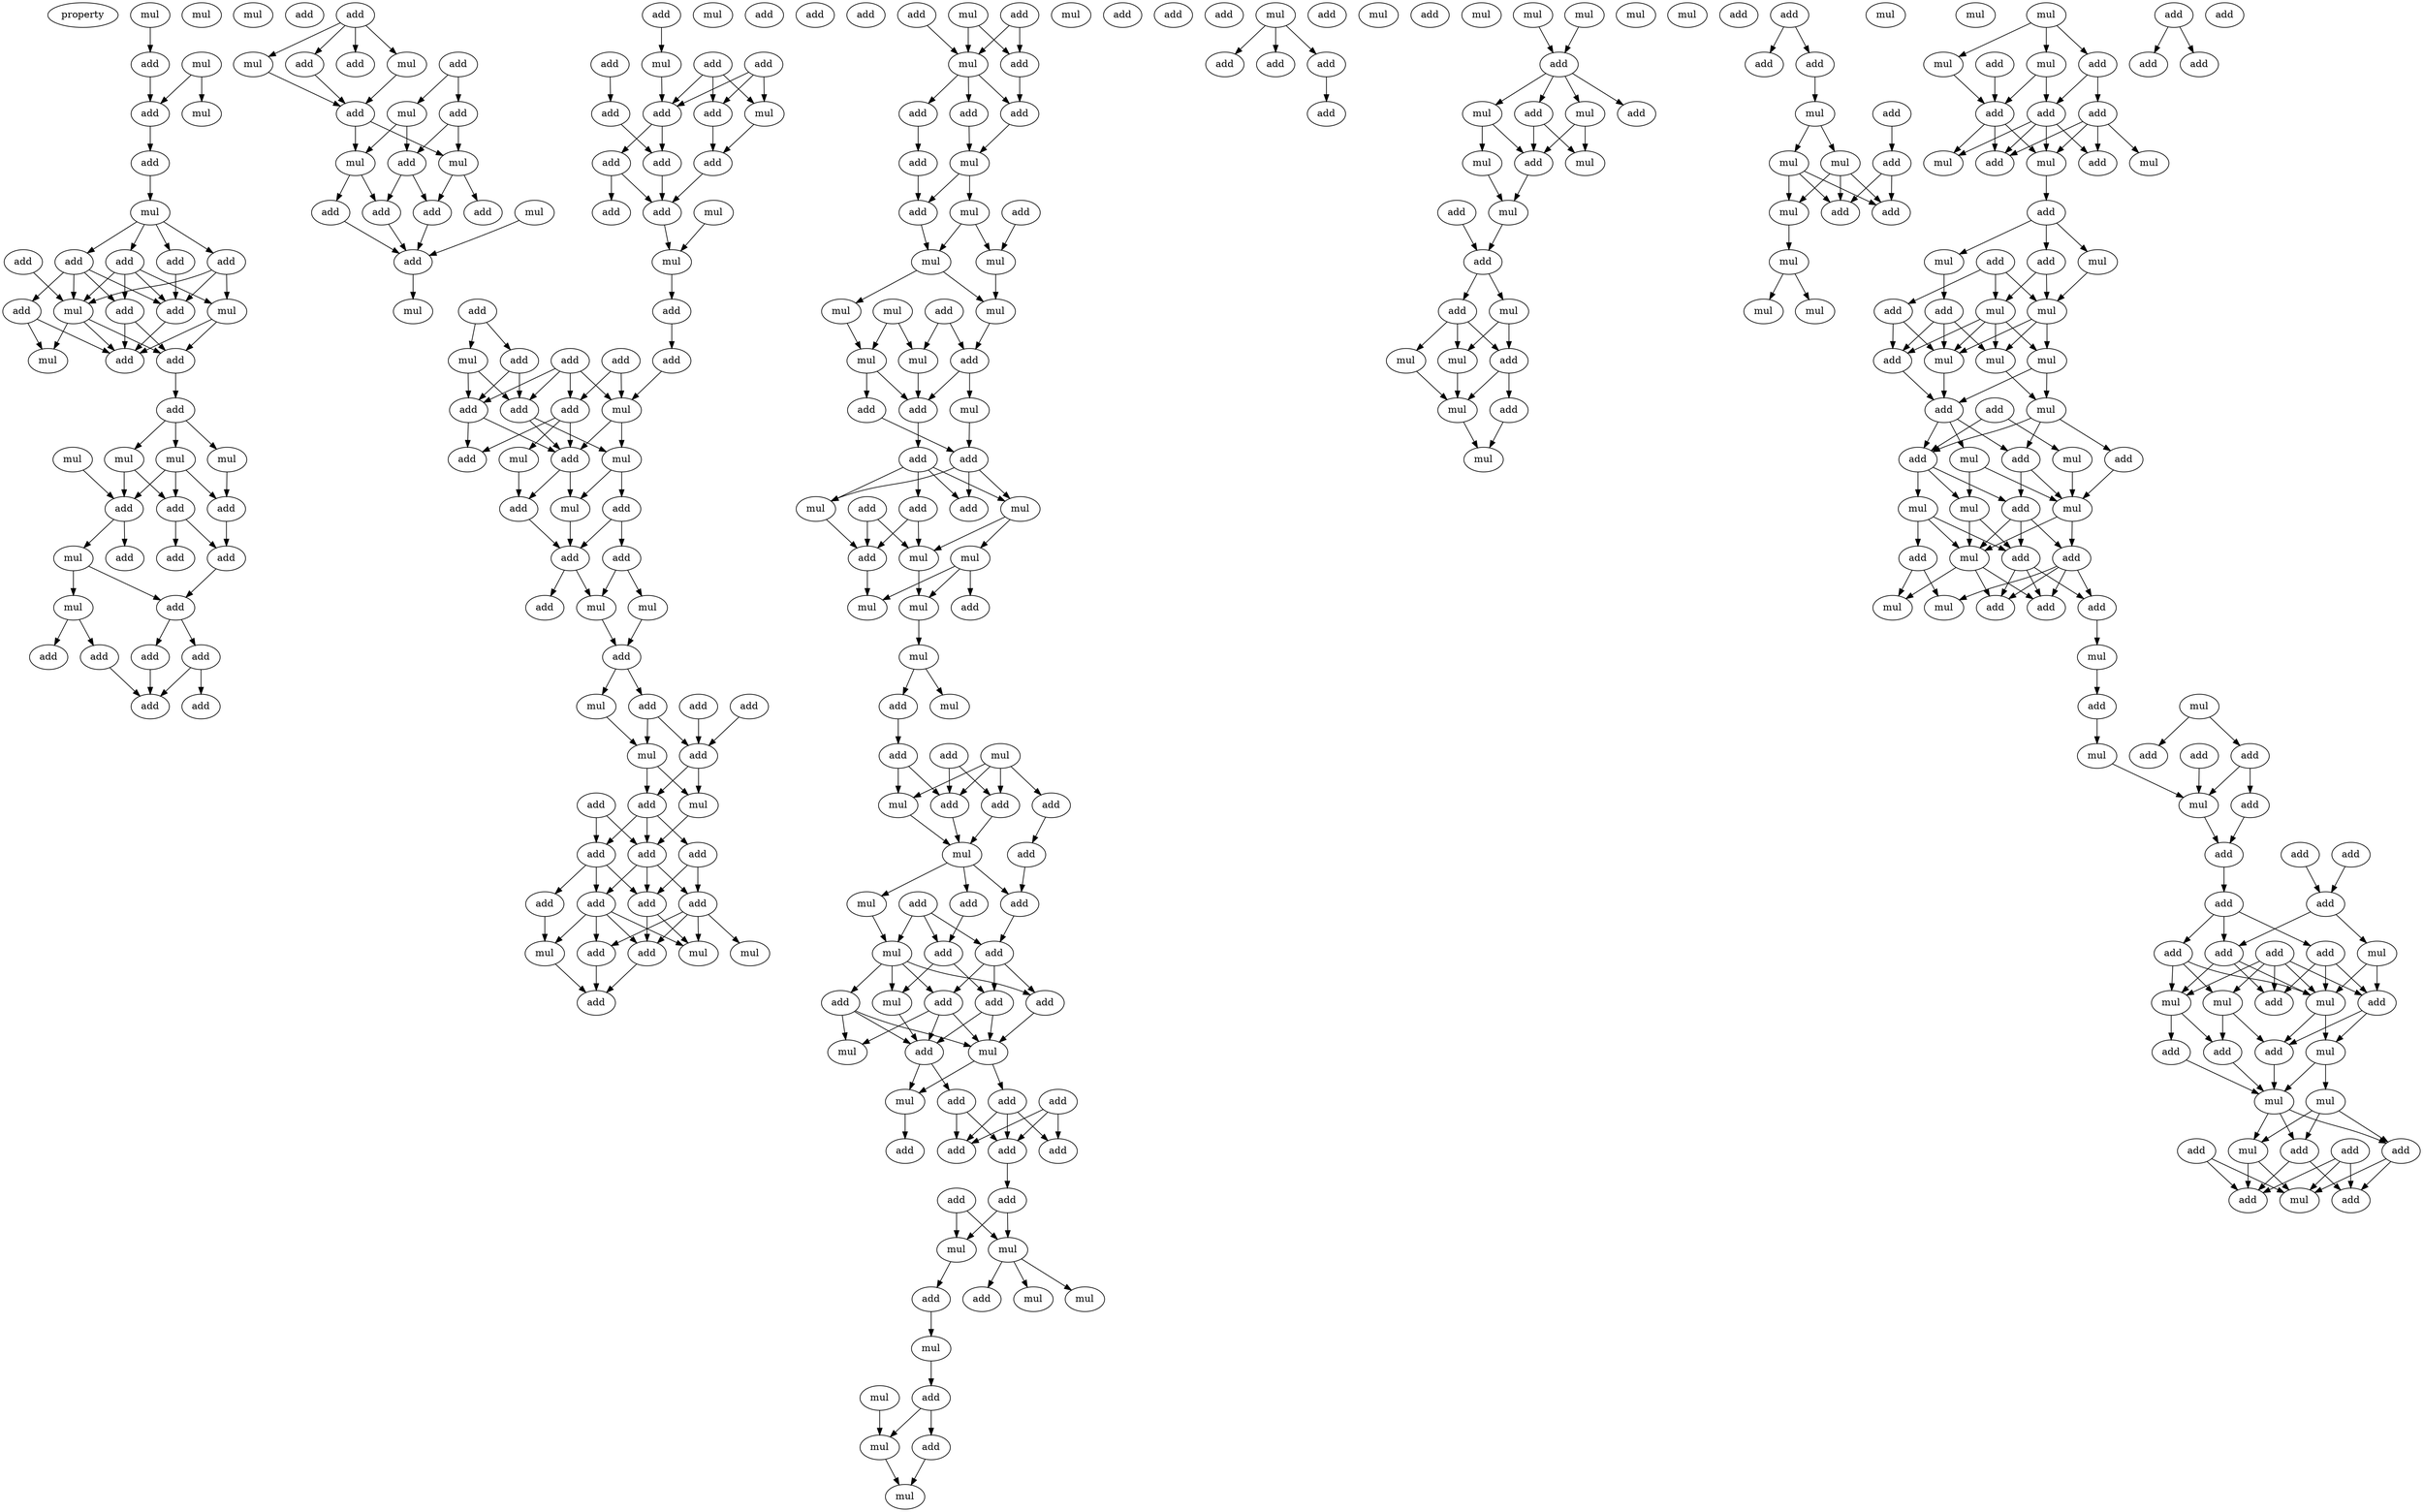 digraph {
    node [fontcolor=black]
    property [mul=2,lf=1.4]
    0 [ label = mul ];
    1 [ label = mul ];
    2 [ label = mul ];
    3 [ label = add ];
    4 [ label = mul ];
    5 [ label = add ];
    6 [ label = add ];
    7 [ label = mul ];
    8 [ label = add ];
    9 [ label = add ];
    10 [ label = add ];
    11 [ label = add ];
    12 [ label = add ];
    13 [ label = add ];
    14 [ label = mul ];
    15 [ label = add ];
    16 [ label = mul ];
    17 [ label = add ];
    18 [ label = add ];
    19 [ label = add ];
    20 [ label = mul ];
    21 [ label = add ];
    22 [ label = mul ];
    23 [ label = mul ];
    24 [ label = mul ];
    25 [ label = mul ];
    26 [ label = mul ];
    27 [ label = add ];
    28 [ label = add ];
    29 [ label = add ];
    30 [ label = mul ];
    31 [ label = add ];
    32 [ label = add ];
    33 [ label = add ];
    34 [ label = add ];
    35 [ label = mul ];
    36 [ label = add ];
    37 [ label = add ];
    38 [ label = add ];
    39 [ label = add ];
    40 [ label = add ];
    41 [ label = add ];
    42 [ label = add ];
    43 [ label = add ];
    44 [ label = add ];
    45 [ label = mul ];
    46 [ label = add ];
    47 [ label = mul ];
    48 [ label = add ];
    49 [ label = mul ];
    50 [ label = add ];
    51 [ label = add ];
    52 [ label = mul ];
    53 [ label = mul ];
    54 [ label = add ];
    55 [ label = mul ];
    56 [ label = add ];
    57 [ label = add ];
    58 [ label = add ];
    59 [ label = add ];
    60 [ label = add ];
    61 [ label = mul ];
    62 [ label = add ];
    63 [ label = add ];
    64 [ label = mul ];
    65 [ label = add ];
    66 [ label = add ];
    67 [ label = add ];
    68 [ label = add ];
    69 [ label = mul ];
    70 [ label = add ];
    71 [ label = add ];
    72 [ label = add ];
    73 [ label = add ];
    74 [ label = mul ];
    75 [ label = add ];
    76 [ label = add ];
    77 [ label = mul ];
    78 [ label = add ];
    79 [ label = add ];
    80 [ label = add ];
    81 [ label = add ];
    82 [ label = add ];
    83 [ label = mul ];
    84 [ label = add ];
    85 [ label = mul ];
    86 [ label = add ];
    87 [ label = add ];
    88 [ label = add ];
    89 [ label = add ];
    90 [ label = add ];
    91 [ label = mul ];
    92 [ label = mul ];
    93 [ label = add ];
    94 [ label = mul ];
    95 [ label = add ];
    96 [ label = add ];
    97 [ label = add ];
    98 [ label = add ];
    99 [ label = mul ];
    100 [ label = mul ];
    101 [ label = mul ];
    102 [ label = add ];
    103 [ label = mul ];
    104 [ label = add ];
    105 [ label = add ];
    106 [ label = add ];
    107 [ label = add ];
    108 [ label = add ];
    109 [ label = mul ];
    110 [ label = mul ];
    111 [ label = add ];
    112 [ label = add ];
    113 [ label = add ];
    114 [ label = add ];
    115 [ label = add ];
    116 [ label = add ];
    117 [ label = add ];
    118 [ label = add ];
    119 [ label = add ];
    120 [ label = add ];
    121 [ label = add ];
    122 [ label = mul ];
    123 [ label = mul ];
    124 [ label = add ];
    125 [ label = mul ];
    126 [ label = add ];
    127 [ label = add ];
    128 [ label = add ];
    129 [ label = mul ];
    130 [ label = add ];
    131 [ label = add ];
    132 [ label = mul ];
    133 [ label = add ];
    134 [ label = add ];
    135 [ label = add ];
    136 [ label = mul ];
    137 [ label = add ];
    138 [ label = add ];
    139 [ label = mul ];
    140 [ label = mul ];
    141 [ label = add ];
    142 [ label = mul ];
    143 [ label = mul ];
    144 [ label = mul ];
    145 [ label = add ];
    146 [ label = mul ];
    147 [ label = mul ];
    148 [ label = add ];
    149 [ label = add ];
    150 [ label = mul ];
    151 [ label = mul ];
    152 [ label = add ];
    153 [ label = mul ];
    154 [ label = add ];
    155 [ label = add ];
    156 [ label = add ];
    157 [ label = add ];
    158 [ label = add ];
    159 [ label = mul ];
    160 [ label = mul ];
    161 [ label = add ];
    162 [ label = mul ];
    163 [ label = mul ];
    164 [ label = add ];
    165 [ label = mul ];
    166 [ label = add ];
    167 [ label = add ];
    168 [ label = mul ];
    169 [ label = mul ];
    170 [ label = add ];
    171 [ label = mul ];
    172 [ label = add ];
    173 [ label = add ];
    174 [ label = mul ];
    175 [ label = add ];
    176 [ label = add ];
    177 [ label = mul ];
    178 [ label = add ];
    179 [ label = mul ];
    180 [ label = add ];
    181 [ label = add ];
    182 [ label = add ];
    183 [ label = mul ];
    184 [ label = add ];
    185 [ label = add ];
    186 [ label = mul ];
    187 [ label = add ];
    188 [ label = add ];
    189 [ label = add ];
    190 [ label = add ];
    191 [ label = add ];
    192 [ label = mul ];
    193 [ label = mul ];
    194 [ label = mul ];
    195 [ label = add ];
    196 [ label = add ];
    197 [ label = add ];
    198 [ label = mul ];
    199 [ label = add ];
    200 [ label = add ];
    201 [ label = add ];
    202 [ label = add ];
    203 [ label = add ];
    204 [ label = add ];
    205 [ label = add ];
    206 [ label = mul ];
    207 [ label = mul ];
    208 [ label = add ];
    209 [ label = add ];
    210 [ label = mul ];
    211 [ label = mul ];
    212 [ label = mul ];
    213 [ label = add ];
    214 [ label = mul ];
    215 [ label = add ];
    216 [ label = mul ];
    217 [ label = add ];
    218 [ label = mul ];
    219 [ label = mul ];
    220 [ label = add ];
    221 [ label = add ];
    222 [ label = add ];
    223 [ label = add ];
    224 [ label = add ];
    225 [ label = mul ];
    226 [ label = add ];
    227 [ label = mul ];
    228 [ label = mul ];
    229 [ label = mul ];
    230 [ label = mul ];
    231 [ label = add ];
    232 [ label = add ];
    233 [ label = add ];
    234 [ label = mul ];
    235 [ label = mul ];
    236 [ label = mul ];
    237 [ label = add ];
    238 [ label = mul ];
    239 [ label = add ];
    240 [ label = mul ];
    241 [ label = mul ];
    242 [ label = add ];
    243 [ label = add ];
    244 [ label = mul ];
    245 [ label = mul ];
    246 [ label = mul ];
    247 [ label = add ];
    248 [ label = mul ];
    249 [ label = add ];
    250 [ label = add ];
    251 [ label = add ];
    252 [ label = mul ];
    253 [ label = add ];
    254 [ label = add ];
    255 [ label = add ];
    256 [ label = mul ];
    257 [ label = mul ];
    258 [ label = mul ];
    259 [ label = mul ];
    260 [ label = add ];
    261 [ label = add ];
    262 [ label = mul ];
    263 [ label = add ];
    264 [ label = mul ];
    265 [ label = mul ];
    266 [ label = mul ];
    267 [ label = mul ];
    268 [ label = mul ];
    269 [ label = mul ];
    270 [ label = mul ];
    271 [ label = add ];
    272 [ label = add ];
    273 [ label = add ];
    274 [ label = add ];
    275 [ label = add ];
    276 [ label = add ];
    277 [ label = mul ];
    278 [ label = add ];
    279 [ label = mul ];
    280 [ label = mul ];
    281 [ label = add ];
    282 [ label = mul ];
    283 [ label = add ];
    284 [ label = mul ];
    285 [ label = add ];
    286 [ label = add ];
    287 [ label = add ];
    288 [ label = mul ];
    289 [ label = mul ];
    290 [ label = mul ];
    291 [ label = mul ];
    292 [ label = mul ];
    293 [ label = add ];
    294 [ label = mul ];
    295 [ label = add ];
    296 [ label = add ];
    297 [ label = mul ];
    298 [ label = mul ];
    299 [ label = add ];
    300 [ label = add ];
    301 [ label = add ];
    302 [ label = mul ];
    303 [ label = mul ];
    304 [ label = mul ];
    305 [ label = add ];
    306 [ label = mul ];
    307 [ label = add ];
    308 [ label = add ];
    309 [ label = add ];
    310 [ label = mul ];
    311 [ label = mul ];
    312 [ label = add ];
    313 [ label = add ];
    314 [ label = add ];
    315 [ label = mul ];
    316 [ label = add ];
    317 [ label = mul ];
    318 [ label = mul ];
    319 [ label = add ];
    320 [ label = add ];
    321 [ label = add ];
    322 [ label = mul ];
    323 [ label = add ];
    324 [ label = add ];
    325 [ label = add ];
    326 [ label = add ];
    327 [ label = add ];
    328 [ label = add ];
    329 [ label = add ];
    330 [ label = mul ];
    331 [ label = add ];
    332 [ label = add ];
    333 [ label = add ];
    334 [ label = add ];
    335 [ label = mul ];
    336 [ label = mul ];
    337 [ label = mul ];
    338 [ label = add ];
    339 [ label = mul ];
    340 [ label = add ];
    341 [ label = add ];
    342 [ label = add ];
    343 [ label = mul ];
    344 [ label = mul ];
    345 [ label = add ];
    346 [ label = add ];
    347 [ label = add ];
    348 [ label = mul ];
    349 [ label = add ];
    350 [ label = mul ];
    351 [ label = add ];
    352 [ label = add ];
    353 [ label = add ];
    354 [ label = add ];
    355 [ label = add ];
    356 [ label = add ];
    0 -> 3 [ name = 0 ];
    1 -> 4 [ name = 1 ];
    1 -> 5 [ name = 2 ];
    3 -> 5 [ name = 3 ];
    5 -> 6 [ name = 4 ];
    6 -> 7 [ name = 5 ];
    7 -> 8 [ name = 6 ];
    7 -> 10 [ name = 7 ];
    7 -> 11 [ name = 8 ];
    7 -> 12 [ name = 9 ];
    8 -> 13 [ name = 10 ];
    8 -> 14 [ name = 11 ];
    8 -> 16 [ name = 12 ];
    9 -> 14 [ name = 13 ];
    10 -> 13 [ name = 14 ];
    11 -> 13 [ name = 15 ];
    11 -> 14 [ name = 16 ];
    11 -> 15 [ name = 17 ];
    11 -> 17 [ name = 18 ];
    12 -> 13 [ name = 19 ];
    12 -> 14 [ name = 20 ];
    12 -> 15 [ name = 21 ];
    12 -> 16 [ name = 22 ];
    13 -> 18 [ name = 23 ];
    14 -> 18 [ name = 24 ];
    14 -> 19 [ name = 25 ];
    14 -> 20 [ name = 26 ];
    15 -> 18 [ name = 27 ];
    15 -> 19 [ name = 28 ];
    16 -> 18 [ name = 29 ];
    16 -> 19 [ name = 30 ];
    17 -> 18 [ name = 31 ];
    17 -> 20 [ name = 32 ];
    19 -> 21 [ name = 33 ];
    21 -> 23 [ name = 34 ];
    21 -> 24 [ name = 35 ];
    21 -> 26 [ name = 36 ];
    22 -> 28 [ name = 37 ];
    23 -> 27 [ name = 38 ];
    23 -> 28 [ name = 39 ];
    24 -> 27 [ name = 40 ];
    24 -> 28 [ name = 41 ];
    24 -> 29 [ name = 42 ];
    26 -> 29 [ name = 43 ];
    27 -> 31 [ name = 44 ];
    27 -> 32 [ name = 45 ];
    28 -> 30 [ name = 46 ];
    28 -> 33 [ name = 47 ];
    29 -> 31 [ name = 48 ];
    30 -> 34 [ name = 49 ];
    30 -> 35 [ name = 50 ];
    31 -> 34 [ name = 51 ];
    34 -> 36 [ name = 52 ];
    34 -> 38 [ name = 53 ];
    35 -> 37 [ name = 54 ];
    35 -> 40 [ name = 55 ];
    36 -> 41 [ name = 56 ];
    36 -> 42 [ name = 57 ];
    37 -> 41 [ name = 58 ];
    38 -> 41 [ name = 59 ];
    43 -> 44 [ name = 60 ];
    43 -> 45 [ name = 61 ];
    43 -> 47 [ name = 62 ];
    43 -> 48 [ name = 63 ];
    44 -> 50 [ name = 64 ];
    45 -> 50 [ name = 65 ];
    46 -> 49 [ name = 66 ];
    46 -> 51 [ name = 67 ];
    47 -> 50 [ name = 68 ];
    49 -> 52 [ name = 69 ];
    49 -> 54 [ name = 70 ];
    50 -> 52 [ name = 71 ];
    50 -> 53 [ name = 72 ];
    51 -> 53 [ name = 73 ];
    51 -> 54 [ name = 74 ];
    52 -> 58 [ name = 75 ];
    52 -> 59 [ name = 76 ];
    53 -> 56 [ name = 77 ];
    53 -> 57 [ name = 78 ];
    54 -> 57 [ name = 79 ];
    54 -> 59 [ name = 80 ];
    55 -> 60 [ name = 81 ];
    57 -> 60 [ name = 82 ];
    58 -> 60 [ name = 83 ];
    59 -> 60 [ name = 84 ];
    60 -> 61 [ name = 85 ];
    62 -> 64 [ name = 86 ];
    63 -> 67 [ name = 87 ];
    63 -> 69 [ name = 88 ];
    63 -> 70 [ name = 89 ];
    64 -> 67 [ name = 90 ];
    65 -> 67 [ name = 91 ];
    65 -> 69 [ name = 92 ];
    65 -> 70 [ name = 93 ];
    66 -> 68 [ name = 94 ];
    67 -> 71 [ name = 95 ];
    67 -> 72 [ name = 96 ];
    68 -> 71 [ name = 97 ];
    69 -> 73 [ name = 98 ];
    70 -> 73 [ name = 99 ];
    71 -> 76 [ name = 100 ];
    72 -> 75 [ name = 101 ];
    72 -> 76 [ name = 102 ];
    73 -> 76 [ name = 103 ];
    74 -> 77 [ name = 104 ];
    76 -> 77 [ name = 105 ];
    77 -> 79 [ name = 106 ];
    78 -> 80 [ name = 107 ];
    78 -> 83 [ name = 108 ];
    79 -> 82 [ name = 109 ];
    80 -> 86 [ name = 110 ];
    80 -> 87 [ name = 111 ];
    81 -> 85 [ name = 112 ];
    81 -> 86 [ name = 113 ];
    81 -> 87 [ name = 114 ];
    81 -> 88 [ name = 115 ];
    82 -> 85 [ name = 116 ];
    83 -> 86 [ name = 117 ];
    83 -> 87 [ name = 118 ];
    84 -> 85 [ name = 119 ];
    84 -> 88 [ name = 120 ];
    85 -> 90 [ name = 121 ];
    85 -> 91 [ name = 122 ];
    86 -> 89 [ name = 123 ];
    86 -> 90 [ name = 124 ];
    87 -> 90 [ name = 125 ];
    87 -> 91 [ name = 126 ];
    88 -> 89 [ name = 127 ];
    88 -> 90 [ name = 128 ];
    88 -> 92 [ name = 129 ];
    90 -> 94 [ name = 130 ];
    90 -> 95 [ name = 131 ];
    91 -> 93 [ name = 132 ];
    91 -> 94 [ name = 133 ];
    92 -> 95 [ name = 134 ];
    93 -> 96 [ name = 135 ];
    93 -> 97 [ name = 136 ];
    94 -> 97 [ name = 137 ];
    95 -> 97 [ name = 138 ];
    96 -> 99 [ name = 139 ];
    96 -> 100 [ name = 140 ];
    97 -> 98 [ name = 141 ];
    97 -> 99 [ name = 142 ];
    99 -> 102 [ name = 143 ];
    100 -> 102 [ name = 144 ];
    102 -> 103 [ name = 145 ];
    102 -> 107 [ name = 146 ];
    103 -> 109 [ name = 147 ];
    104 -> 108 [ name = 148 ];
    106 -> 108 [ name = 149 ];
    107 -> 108 [ name = 150 ];
    107 -> 109 [ name = 151 ];
    108 -> 110 [ name = 152 ];
    108 -> 111 [ name = 153 ];
    109 -> 110 [ name = 154 ];
    109 -> 111 [ name = 155 ];
    110 -> 117 [ name = 156 ];
    111 -> 115 [ name = 157 ];
    111 -> 116 [ name = 158 ];
    111 -> 117 [ name = 159 ];
    114 -> 115 [ name = 160 ];
    114 -> 117 [ name = 161 ];
    115 -> 118 [ name = 162 ];
    115 -> 119 [ name = 163 ];
    115 -> 121 [ name = 164 ];
    116 -> 119 [ name = 165 ];
    116 -> 120 [ name = 166 ];
    117 -> 118 [ name = 167 ];
    117 -> 119 [ name = 168 ];
    117 -> 120 [ name = 169 ];
    118 -> 122 [ name = 170 ];
    118 -> 124 [ name = 171 ];
    118 -> 125 [ name = 172 ];
    118 -> 126 [ name = 173 ];
    119 -> 122 [ name = 174 ];
    119 -> 124 [ name = 175 ];
    120 -> 122 [ name = 176 ];
    120 -> 123 [ name = 177 ];
    120 -> 124 [ name = 178 ];
    120 -> 126 [ name = 179 ];
    121 -> 125 [ name = 180 ];
    124 -> 127 [ name = 181 ];
    125 -> 127 [ name = 182 ];
    126 -> 127 [ name = 183 ];
    128 -> 132 [ name = 184 ];
    129 -> 131 [ name = 185 ];
    129 -> 132 [ name = 186 ];
    130 -> 131 [ name = 187 ];
    130 -> 132 [ name = 188 ];
    131 -> 133 [ name = 189 ];
    132 -> 133 [ name = 190 ];
    132 -> 134 [ name = 191 ];
    132 -> 135 [ name = 192 ];
    133 -> 136 [ name = 193 ];
    134 -> 137 [ name = 194 ];
    135 -> 136 [ name = 195 ];
    136 -> 138 [ name = 196 ];
    136 -> 140 [ name = 197 ];
    137 -> 138 [ name = 198 ];
    138 -> 142 [ name = 199 ];
    140 -> 142 [ name = 200 ];
    140 -> 143 [ name = 201 ];
    141 -> 143 [ name = 202 ];
    142 -> 144 [ name = 203 ];
    142 -> 146 [ name = 204 ];
    143 -> 146 [ name = 205 ];
    144 -> 150 [ name = 206 ];
    145 -> 149 [ name = 207 ];
    145 -> 151 [ name = 208 ];
    146 -> 149 [ name = 209 ];
    147 -> 150 [ name = 210 ];
    147 -> 151 [ name = 211 ];
    149 -> 153 [ name = 212 ];
    149 -> 154 [ name = 213 ];
    150 -> 152 [ name = 214 ];
    150 -> 154 [ name = 215 ];
    151 -> 154 [ name = 216 ];
    152 -> 155 [ name = 217 ];
    153 -> 155 [ name = 218 ];
    154 -> 156 [ name = 219 ];
    155 -> 157 [ name = 220 ];
    155 -> 159 [ name = 221 ];
    155 -> 160 [ name = 222 ];
    156 -> 157 [ name = 223 ];
    156 -> 158 [ name = 224 ];
    156 -> 159 [ name = 225 ];
    156 -> 160 [ name = 226 ];
    158 -> 162 [ name = 227 ];
    158 -> 164 [ name = 228 ];
    159 -> 164 [ name = 229 ];
    160 -> 162 [ name = 230 ];
    160 -> 163 [ name = 231 ];
    161 -> 162 [ name = 232 ];
    161 -> 164 [ name = 233 ];
    162 -> 168 [ name = 234 ];
    163 -> 165 [ name = 235 ];
    163 -> 167 [ name = 236 ];
    163 -> 168 [ name = 237 ];
    164 -> 165 [ name = 238 ];
    168 -> 169 [ name = 239 ];
    169 -> 170 [ name = 240 ];
    169 -> 171 [ name = 241 ];
    170 -> 172 [ name = 242 ];
    172 -> 175 [ name = 243 ];
    172 -> 177 [ name = 244 ];
    173 -> 175 [ name = 245 ];
    173 -> 176 [ name = 246 ];
    174 -> 175 [ name = 247 ];
    174 -> 176 [ name = 248 ];
    174 -> 177 [ name = 249 ];
    174 -> 178 [ name = 250 ];
    175 -> 179 [ name = 251 ];
    176 -> 179 [ name = 252 ];
    177 -> 179 [ name = 253 ];
    178 -> 180 [ name = 254 ];
    179 -> 181 [ name = 255 ];
    179 -> 183 [ name = 256 ];
    179 -> 184 [ name = 257 ];
    180 -> 184 [ name = 258 ];
    181 -> 187 [ name = 259 ];
    182 -> 185 [ name = 260 ];
    182 -> 186 [ name = 261 ];
    182 -> 187 [ name = 262 ];
    183 -> 186 [ name = 263 ];
    184 -> 185 [ name = 264 ];
    185 -> 188 [ name = 265 ];
    185 -> 189 [ name = 266 ];
    185 -> 191 [ name = 267 ];
    186 -> 188 [ name = 268 ];
    186 -> 189 [ name = 269 ];
    186 -> 190 [ name = 270 ];
    186 -> 192 [ name = 271 ];
    187 -> 191 [ name = 272 ];
    187 -> 192 [ name = 273 ];
    188 -> 194 [ name = 274 ];
    189 -> 193 [ name = 275 ];
    189 -> 194 [ name = 276 ];
    189 -> 195 [ name = 277 ];
    190 -> 193 [ name = 278 ];
    190 -> 194 [ name = 279 ];
    190 -> 195 [ name = 280 ];
    191 -> 194 [ name = 281 ];
    191 -> 195 [ name = 282 ];
    192 -> 195 [ name = 283 ];
    194 -> 198 [ name = 284 ];
    194 -> 199 [ name = 285 ];
    195 -> 197 [ name = 286 ];
    195 -> 198 [ name = 287 ];
    196 -> 201 [ name = 288 ];
    196 -> 202 [ name = 289 ];
    196 -> 203 [ name = 290 ];
    197 -> 201 [ name = 291 ];
    197 -> 203 [ name = 292 ];
    198 -> 200 [ name = 293 ];
    199 -> 201 [ name = 294 ];
    199 -> 202 [ name = 295 ];
    199 -> 203 [ name = 296 ];
    201 -> 204 [ name = 297 ];
    204 -> 206 [ name = 298 ];
    204 -> 207 [ name = 299 ];
    205 -> 206 [ name = 300 ];
    205 -> 207 [ name = 301 ];
    206 -> 209 [ name = 302 ];
    207 -> 208 [ name = 303 ];
    207 -> 210 [ name = 304 ];
    207 -> 211 [ name = 305 ];
    209 -> 212 [ name = 306 ];
    212 -> 215 [ name = 307 ];
    214 -> 216 [ name = 308 ];
    215 -> 216 [ name = 309 ];
    215 -> 217 [ name = 310 ];
    216 -> 218 [ name = 311 ];
    217 -> 218 [ name = 312 ];
    219 -> 221 [ name = 313 ];
    219 -> 222 [ name = 314 ];
    219 -> 223 [ name = 315 ];
    223 -> 224 [ name = 316 ];
    228 -> 231 [ name = 317 ];
    230 -> 231 [ name = 318 ];
    231 -> 232 [ name = 319 ];
    231 -> 233 [ name = 320 ];
    231 -> 234 [ name = 321 ];
    231 -> 235 [ name = 322 ];
    232 -> 237 [ name = 323 ];
    232 -> 238 [ name = 324 ];
    234 -> 236 [ name = 325 ];
    234 -> 237 [ name = 326 ];
    235 -> 237 [ name = 327 ];
    235 -> 238 [ name = 328 ];
    236 -> 241 [ name = 329 ];
    237 -> 241 [ name = 330 ];
    239 -> 242 [ name = 331 ];
    241 -> 242 [ name = 332 ];
    242 -> 243 [ name = 333 ];
    242 -> 244 [ name = 334 ];
    243 -> 245 [ name = 335 ];
    243 -> 246 [ name = 336 ];
    243 -> 247 [ name = 337 ];
    244 -> 245 [ name = 338 ];
    244 -> 247 [ name = 339 ];
    245 -> 248 [ name = 340 ];
    246 -> 248 [ name = 341 ];
    247 -> 248 [ name = 342 ];
    247 -> 249 [ name = 343 ];
    248 -> 252 [ name = 344 ];
    249 -> 252 [ name = 345 ];
    251 -> 253 [ name = 346 ];
    251 -> 254 [ name = 347 ];
    254 -> 256 [ name = 348 ];
    255 -> 260 [ name = 349 ];
    256 -> 258 [ name = 350 ];
    256 -> 259 [ name = 351 ];
    258 -> 261 [ name = 352 ];
    258 -> 262 [ name = 353 ];
    258 -> 263 [ name = 354 ];
    259 -> 261 [ name = 355 ];
    259 -> 262 [ name = 356 ];
    259 -> 263 [ name = 357 ];
    260 -> 261 [ name = 358 ];
    260 -> 263 [ name = 359 ];
    262 -> 264 [ name = 360 ];
    264 -> 265 [ name = 361 ];
    264 -> 266 [ name = 362 ];
    268 -> 269 [ name = 363 ];
    268 -> 270 [ name = 364 ];
    268 -> 271 [ name = 365 ];
    269 -> 274 [ name = 366 ];
    269 -> 275 [ name = 367 ];
    270 -> 275 [ name = 368 ];
    271 -> 273 [ name = 369 ];
    271 -> 274 [ name = 370 ];
    272 -> 275 [ name = 371 ];
    273 -> 276 [ name = 372 ];
    273 -> 278 [ name = 373 ];
    273 -> 279 [ name = 374 ];
    273 -> 280 [ name = 375 ];
    274 -> 276 [ name = 376 ];
    274 -> 277 [ name = 377 ];
    274 -> 278 [ name = 378 ];
    274 -> 279 [ name = 379 ];
    275 -> 276 [ name = 380 ];
    275 -> 277 [ name = 381 ];
    275 -> 279 [ name = 382 ];
    279 -> 281 [ name = 383 ];
    281 -> 282 [ name = 384 ];
    281 -> 284 [ name = 385 ];
    281 -> 285 [ name = 386 ];
    282 -> 288 [ name = 387 ];
    283 -> 286 [ name = 388 ];
    283 -> 288 [ name = 389 ];
    283 -> 289 [ name = 390 ];
    284 -> 287 [ name = 391 ];
    285 -> 288 [ name = 392 ];
    285 -> 289 [ name = 393 ];
    286 -> 291 [ name = 394 ];
    286 -> 293 [ name = 395 ];
    287 -> 290 [ name = 396 ];
    287 -> 291 [ name = 397 ];
    287 -> 293 [ name = 398 ];
    288 -> 290 [ name = 399 ];
    288 -> 291 [ name = 400 ];
    288 -> 292 [ name = 401 ];
    289 -> 290 [ name = 402 ];
    289 -> 291 [ name = 403 ];
    289 -> 292 [ name = 404 ];
    289 -> 293 [ name = 405 ];
    290 -> 294 [ name = 406 ];
    291 -> 296 [ name = 407 ];
    292 -> 294 [ name = 408 ];
    292 -> 296 [ name = 409 ];
    293 -> 296 [ name = 410 ];
    294 -> 299 [ name = 411 ];
    294 -> 300 [ name = 412 ];
    294 -> 301 [ name = 413 ];
    295 -> 298 [ name = 414 ];
    295 -> 299 [ name = 415 ];
    296 -> 297 [ name = 416 ];
    296 -> 299 [ name = 417 ];
    296 -> 301 [ name = 418 ];
    297 -> 302 [ name = 419 ];
    297 -> 304 [ name = 420 ];
    298 -> 304 [ name = 421 ];
    299 -> 302 [ name = 422 ];
    299 -> 303 [ name = 423 ];
    299 -> 305 [ name = 424 ];
    300 -> 304 [ name = 425 ];
    301 -> 304 [ name = 426 ];
    301 -> 305 [ name = 427 ];
    302 -> 306 [ name = 428 ];
    302 -> 307 [ name = 429 ];
    303 -> 306 [ name = 430 ];
    303 -> 307 [ name = 431 ];
    303 -> 308 [ name = 432 ];
    304 -> 306 [ name = 433 ];
    304 -> 309 [ name = 434 ];
    305 -> 306 [ name = 435 ];
    305 -> 307 [ name = 436 ];
    305 -> 309 [ name = 437 ];
    306 -> 311 [ name = 438 ];
    306 -> 312 [ name = 439 ];
    306 -> 313 [ name = 440 ];
    307 -> 312 [ name = 441 ];
    307 -> 313 [ name = 442 ];
    307 -> 314 [ name = 443 ];
    308 -> 310 [ name = 444 ];
    308 -> 311 [ name = 445 ];
    309 -> 310 [ name = 446 ];
    309 -> 312 [ name = 447 ];
    309 -> 313 [ name = 448 ];
    309 -> 314 [ name = 449 ];
    314 -> 315 [ name = 450 ];
    315 -> 316 [ name = 451 ];
    316 -> 318 [ name = 452 ];
    317 -> 319 [ name = 453 ];
    317 -> 320 [ name = 454 ];
    318 -> 322 [ name = 455 ];
    320 -> 322 [ name = 456 ];
    320 -> 323 [ name = 457 ];
    321 -> 322 [ name = 458 ];
    322 -> 325 [ name = 459 ];
    323 -> 325 [ name = 460 ];
    324 -> 327 [ name = 461 ];
    325 -> 328 [ name = 462 ];
    326 -> 327 [ name = 463 ];
    327 -> 330 [ name = 464 ];
    327 -> 333 [ name = 465 ];
    328 -> 329 [ name = 466 ];
    328 -> 331 [ name = 467 ];
    328 -> 333 [ name = 468 ];
    329 -> 334 [ name = 469 ];
    329 -> 336 [ name = 470 ];
    329 -> 338 [ name = 471 ];
    330 -> 334 [ name = 472 ];
    330 -> 336 [ name = 473 ];
    331 -> 335 [ name = 474 ];
    331 -> 336 [ name = 475 ];
    331 -> 337 [ name = 476 ];
    332 -> 334 [ name = 477 ];
    332 -> 335 [ name = 478 ];
    332 -> 336 [ name = 479 ];
    332 -> 337 [ name = 480 ];
    332 -> 338 [ name = 481 ];
    333 -> 335 [ name = 482 ];
    333 -> 336 [ name = 483 ];
    333 -> 338 [ name = 484 ];
    334 -> 339 [ name = 485 ];
    334 -> 341 [ name = 486 ];
    335 -> 340 [ name = 487 ];
    335 -> 342 [ name = 488 ];
    336 -> 339 [ name = 489 ];
    336 -> 341 [ name = 490 ];
    337 -> 340 [ name = 491 ];
    337 -> 341 [ name = 492 ];
    339 -> 343 [ name = 493 ];
    339 -> 344 [ name = 494 ];
    340 -> 343 [ name = 495 ];
    341 -> 343 [ name = 496 ];
    342 -> 343 [ name = 497 ];
    343 -> 345 [ name = 498 ];
    343 -> 347 [ name = 499 ];
    343 -> 348 [ name = 500 ];
    344 -> 345 [ name = 501 ];
    344 -> 347 [ name = 502 ];
    344 -> 348 [ name = 503 ];
    345 -> 351 [ name = 504 ];
    345 -> 352 [ name = 505 ];
    346 -> 350 [ name = 506 ];
    346 -> 351 [ name = 507 ];
    346 -> 352 [ name = 508 ];
    347 -> 350 [ name = 509 ];
    347 -> 352 [ name = 510 ];
    348 -> 350 [ name = 511 ];
    348 -> 351 [ name = 512 ];
    349 -> 350 [ name = 513 ];
    349 -> 351 [ name = 514 ];
    353 -> 355 [ name = 515 ];
    353 -> 356 [ name = 516 ];
}
